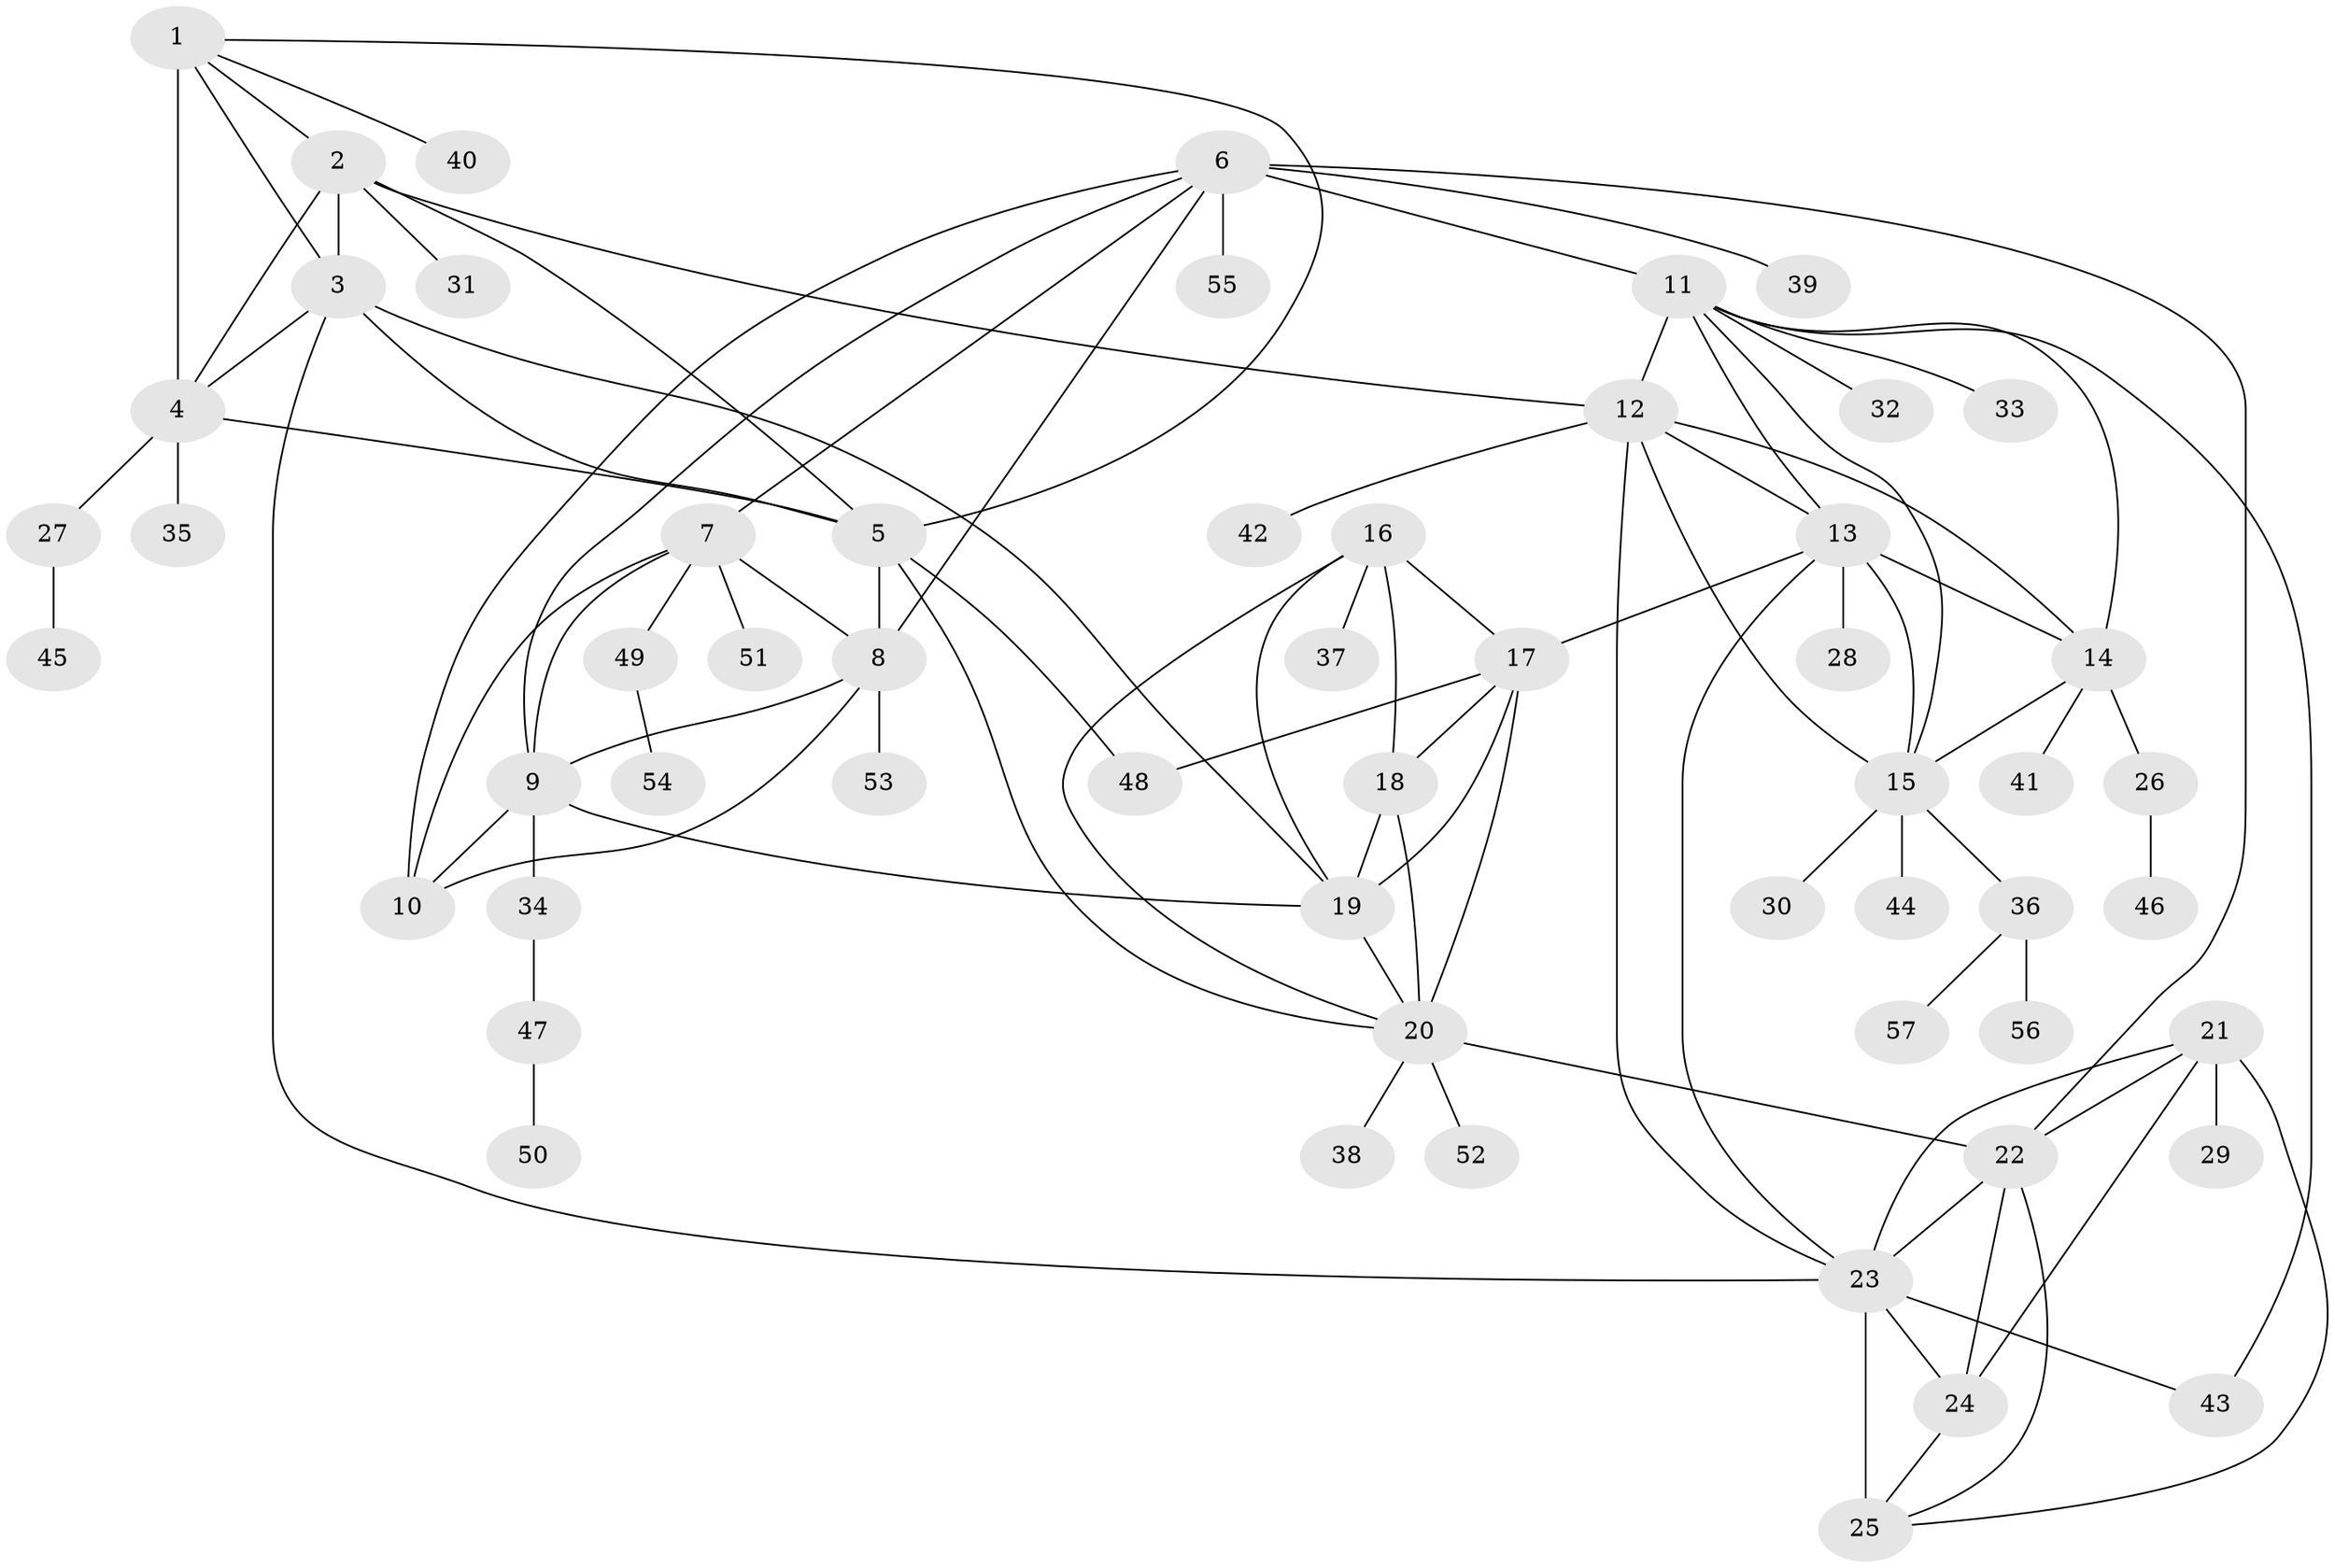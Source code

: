 // original degree distribution, {4: 0.017543859649122806, 7: 0.07894736842105263, 11: 0.008771929824561403, 8: 0.02631578947368421, 12: 0.017543859649122806, 9: 0.03508771929824561, 5: 0.02631578947368421, 6: 0.017543859649122806, 3: 0.02631578947368421, 1: 0.5789473684210527, 2: 0.16666666666666666}
// Generated by graph-tools (version 1.1) at 2025/37/03/09/25 02:37:35]
// undirected, 57 vertices, 96 edges
graph export_dot {
graph [start="1"]
  node [color=gray90,style=filled];
  1;
  2;
  3;
  4;
  5;
  6;
  7;
  8;
  9;
  10;
  11;
  12;
  13;
  14;
  15;
  16;
  17;
  18;
  19;
  20;
  21;
  22;
  23;
  24;
  25;
  26;
  27;
  28;
  29;
  30;
  31;
  32;
  33;
  34;
  35;
  36;
  37;
  38;
  39;
  40;
  41;
  42;
  43;
  44;
  45;
  46;
  47;
  48;
  49;
  50;
  51;
  52;
  53;
  54;
  55;
  56;
  57;
  1 -- 2 [weight=1.0];
  1 -- 3 [weight=1.0];
  1 -- 4 [weight=5.0];
  1 -- 5 [weight=1.0];
  1 -- 40 [weight=1.0];
  2 -- 3 [weight=1.0];
  2 -- 4 [weight=1.0];
  2 -- 5 [weight=1.0];
  2 -- 12 [weight=1.0];
  2 -- 31 [weight=1.0];
  3 -- 4 [weight=1.0];
  3 -- 5 [weight=1.0];
  3 -- 19 [weight=1.0];
  3 -- 23 [weight=1.0];
  4 -- 5 [weight=1.0];
  4 -- 27 [weight=1.0];
  4 -- 35 [weight=1.0];
  5 -- 8 [weight=1.0];
  5 -- 20 [weight=1.0];
  5 -- 48 [weight=1.0];
  6 -- 7 [weight=1.0];
  6 -- 8 [weight=1.0];
  6 -- 9 [weight=1.0];
  6 -- 10 [weight=1.0];
  6 -- 11 [weight=1.0];
  6 -- 22 [weight=1.0];
  6 -- 39 [weight=4.0];
  6 -- 55 [weight=1.0];
  7 -- 8 [weight=1.0];
  7 -- 9 [weight=1.0];
  7 -- 10 [weight=1.0];
  7 -- 49 [weight=1.0];
  7 -- 51 [weight=1.0];
  8 -- 9 [weight=1.0];
  8 -- 10 [weight=1.0];
  8 -- 53 [weight=1.0];
  9 -- 10 [weight=1.0];
  9 -- 19 [weight=1.0];
  9 -- 34 [weight=3.0];
  11 -- 12 [weight=1.0];
  11 -- 13 [weight=1.0];
  11 -- 14 [weight=1.0];
  11 -- 15 [weight=1.0];
  11 -- 32 [weight=1.0];
  11 -- 33 [weight=1.0];
  11 -- 43 [weight=1.0];
  12 -- 13 [weight=1.0];
  12 -- 14 [weight=1.0];
  12 -- 15 [weight=1.0];
  12 -- 23 [weight=1.0];
  12 -- 42 [weight=1.0];
  13 -- 14 [weight=1.0];
  13 -- 15 [weight=1.0];
  13 -- 17 [weight=1.0];
  13 -- 23 [weight=1.0];
  13 -- 28 [weight=2.0];
  14 -- 15 [weight=1.0];
  14 -- 26 [weight=1.0];
  14 -- 41 [weight=1.0];
  15 -- 30 [weight=1.0];
  15 -- 36 [weight=1.0];
  15 -- 44 [weight=1.0];
  16 -- 17 [weight=1.0];
  16 -- 18 [weight=1.0];
  16 -- 19 [weight=1.0];
  16 -- 20 [weight=1.0];
  16 -- 37 [weight=1.0];
  17 -- 18 [weight=1.0];
  17 -- 19 [weight=1.0];
  17 -- 20 [weight=1.0];
  17 -- 48 [weight=1.0];
  18 -- 19 [weight=3.0];
  18 -- 20 [weight=1.0];
  19 -- 20 [weight=1.0];
  20 -- 22 [weight=1.0];
  20 -- 38 [weight=1.0];
  20 -- 52 [weight=1.0];
  21 -- 22 [weight=1.0];
  21 -- 23 [weight=1.0];
  21 -- 24 [weight=1.0];
  21 -- 25 [weight=1.0];
  21 -- 29 [weight=1.0];
  22 -- 23 [weight=1.0];
  22 -- 24 [weight=1.0];
  22 -- 25 [weight=1.0];
  23 -- 24 [weight=1.0];
  23 -- 25 [weight=8.0];
  23 -- 43 [weight=1.0];
  24 -- 25 [weight=1.0];
  26 -- 46 [weight=1.0];
  27 -- 45 [weight=1.0];
  34 -- 47 [weight=1.0];
  36 -- 56 [weight=1.0];
  36 -- 57 [weight=1.0];
  47 -- 50 [weight=1.0];
  49 -- 54 [weight=1.0];
}
